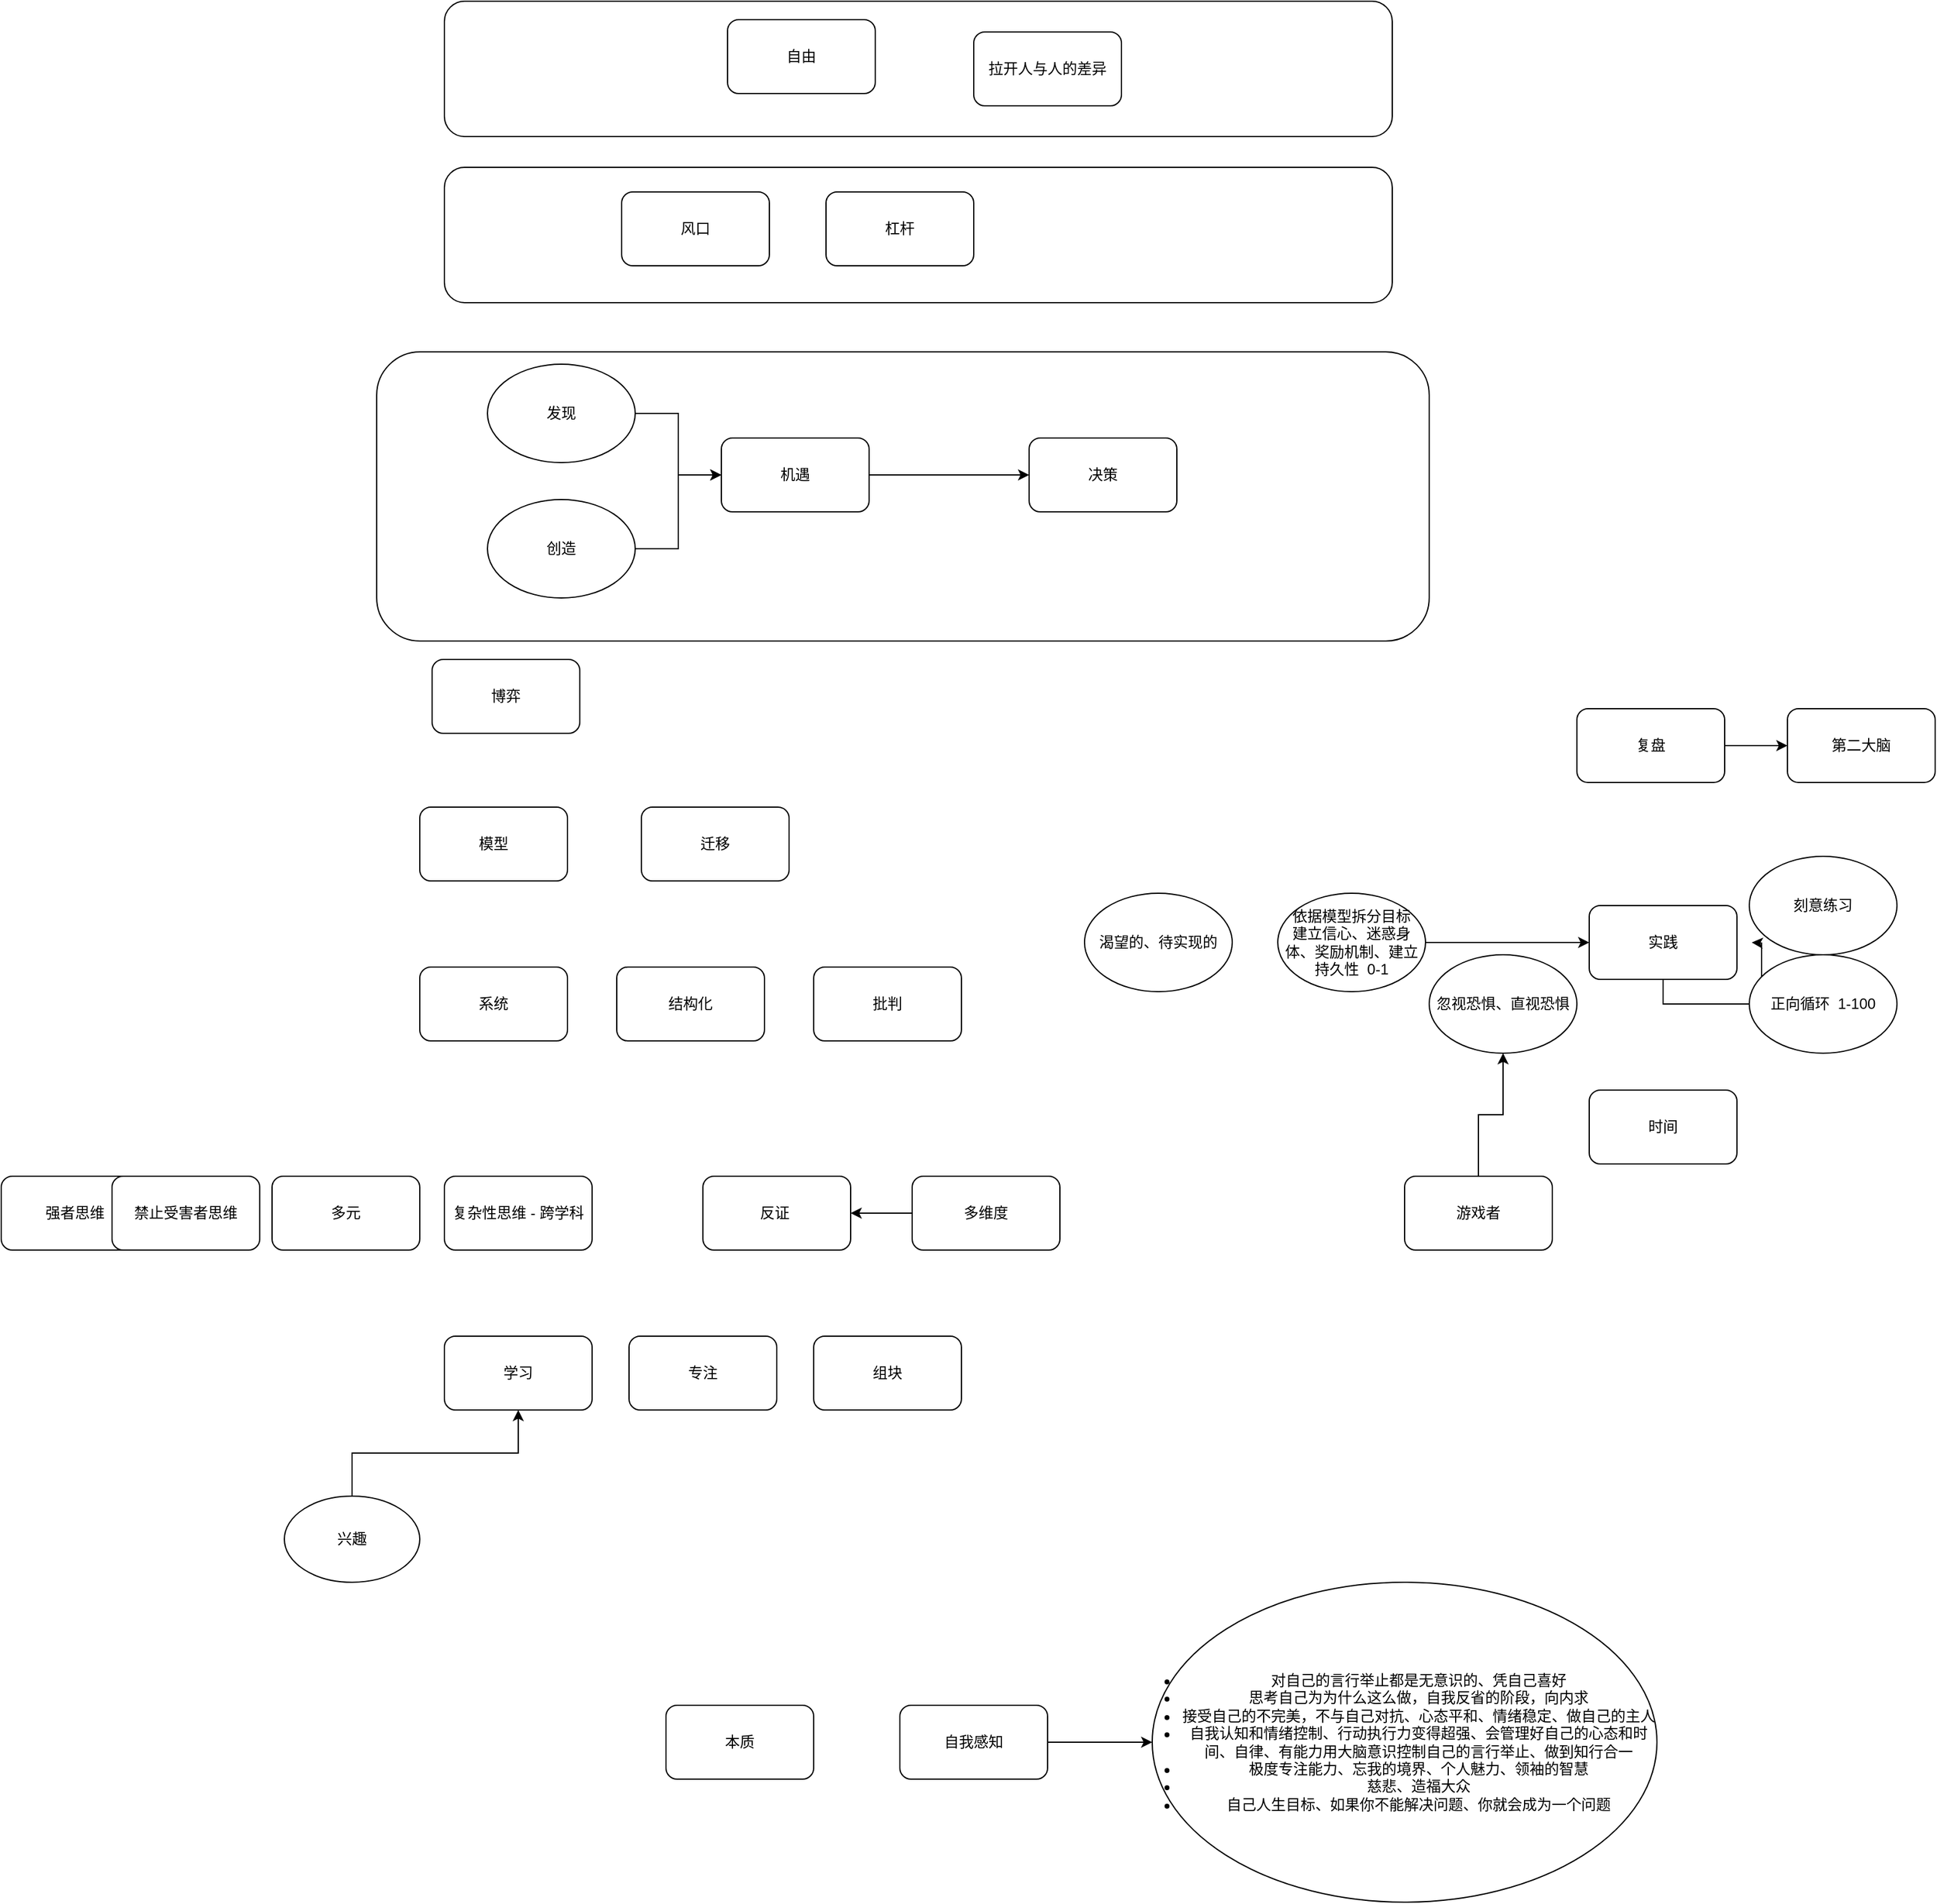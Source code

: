 <mxfile version="21.0.2" type="github">
  <diagram name="第 1 页" id="YvtEZz4fDpHej9pVCONi">
    <mxGraphModel dx="2261" dy="1971" grid="1" gridSize="10" guides="1" tooltips="1" connect="1" arrows="1" fold="1" page="1" pageScale="1" pageWidth="827" pageHeight="1169" math="0" shadow="0">
      <root>
        <mxCell id="0" />
        <mxCell id="1" parent="0" />
        <mxCell id="yrJ8rADurVAFEkHN2O-o-46" value="" style="rounded=1;whiteSpace=wrap;html=1;" vertex="1" parent="1">
          <mxGeometry x="95" y="-240" width="855" height="235" as="geometry" />
        </mxCell>
        <mxCell id="yrJ8rADurVAFEkHN2O-o-45" value="" style="rounded=1;whiteSpace=wrap;html=1;" vertex="1" parent="1">
          <mxGeometry x="150" y="-525" width="770" height="110" as="geometry" />
        </mxCell>
        <mxCell id="yrJ8rADurVAFEkHN2O-o-44" value="" style="rounded=1;whiteSpace=wrap;html=1;" vertex="1" parent="1">
          <mxGeometry x="150" y="-390" width="770" height="110" as="geometry" />
        </mxCell>
        <mxCell id="yrJ8rADurVAFEkHN2O-o-1" value="学习" style="rounded=1;whiteSpace=wrap;html=1;" vertex="1" parent="1">
          <mxGeometry x="150" y="560" width="120" height="60" as="geometry" />
        </mxCell>
        <mxCell id="yrJ8rADurVAFEkHN2O-o-2" value="专注" style="rounded=1;whiteSpace=wrap;html=1;" vertex="1" parent="1">
          <mxGeometry x="300" y="560" width="120" height="60" as="geometry" />
        </mxCell>
        <mxCell id="yrJ8rADurVAFEkHN2O-o-3" value="组块" style="rounded=1;whiteSpace=wrap;html=1;" vertex="1" parent="1">
          <mxGeometry x="450" y="560" width="120" height="60" as="geometry" />
        </mxCell>
        <mxCell id="yrJ8rADurVAFEkHN2O-o-4" value="系统" style="rounded=1;whiteSpace=wrap;html=1;" vertex="1" parent="1">
          <mxGeometry x="130" y="260" width="120" height="60" as="geometry" />
        </mxCell>
        <mxCell id="yrJ8rADurVAFEkHN2O-o-5" value="结构化" style="rounded=1;whiteSpace=wrap;html=1;" vertex="1" parent="1">
          <mxGeometry x="290" y="260" width="120" height="60" as="geometry" />
        </mxCell>
        <mxCell id="yrJ8rADurVAFEkHN2O-o-6" value="复杂性思维 - 跨学科" style="rounded=1;whiteSpace=wrap;html=1;" vertex="1" parent="1">
          <mxGeometry x="150" y="430" width="120" height="60" as="geometry" />
        </mxCell>
        <mxCell id="yrJ8rADurVAFEkHN2O-o-7" value="模型" style="rounded=1;whiteSpace=wrap;html=1;" vertex="1" parent="1">
          <mxGeometry x="130" y="130" width="120" height="60" as="geometry" />
        </mxCell>
        <mxCell id="yrJ8rADurVAFEkHN2O-o-8" value="决策" style="rounded=1;whiteSpace=wrap;html=1;" vertex="1" parent="1">
          <mxGeometry x="625" y="-170" width="120" height="60" as="geometry" />
        </mxCell>
        <mxCell id="yrJ8rADurVAFEkHN2O-o-9" value="风口" style="rounded=1;whiteSpace=wrap;html=1;" vertex="1" parent="1">
          <mxGeometry x="294" y="-370" width="120" height="60" as="geometry" />
        </mxCell>
        <mxCell id="yrJ8rADurVAFEkHN2O-o-10" value="杠杆" style="rounded=1;whiteSpace=wrap;html=1;" vertex="1" parent="1">
          <mxGeometry x="460" y="-370" width="120" height="60" as="geometry" />
        </mxCell>
        <mxCell id="yrJ8rADurVAFEkHN2O-o-11" value="自由" style="rounded=1;whiteSpace=wrap;html=1;" vertex="1" parent="1">
          <mxGeometry x="380" y="-510" width="120" height="60" as="geometry" />
        </mxCell>
        <mxCell id="yrJ8rADurVAFEkHN2O-o-13" style="edgeStyle=orthogonalEdgeStyle;rounded=0;orthogonalLoop=1;jettySize=auto;html=1;exitX=1;exitY=0.5;exitDx=0;exitDy=0;entryX=0;entryY=0.5;entryDx=0;entryDy=0;" edge="1" parent="1" source="yrJ8rADurVAFEkHN2O-o-12" target="yrJ8rADurVAFEkHN2O-o-8">
          <mxGeometry relative="1" as="geometry" />
        </mxCell>
        <mxCell id="yrJ8rADurVAFEkHN2O-o-12" value="机遇" style="rounded=1;whiteSpace=wrap;html=1;" vertex="1" parent="1">
          <mxGeometry x="375" y="-170" width="120" height="60" as="geometry" />
        </mxCell>
        <mxCell id="yrJ8rADurVAFEkHN2O-o-16" style="edgeStyle=orthogonalEdgeStyle;rounded=0;orthogonalLoop=1;jettySize=auto;html=1;exitX=1;exitY=0.5;exitDx=0;exitDy=0;" edge="1" parent="1" source="yrJ8rADurVAFEkHN2O-o-14" target="yrJ8rADurVAFEkHN2O-o-12">
          <mxGeometry relative="1" as="geometry" />
        </mxCell>
        <mxCell id="yrJ8rADurVAFEkHN2O-o-14" value="发现" style="ellipse;whiteSpace=wrap;html=1;" vertex="1" parent="1">
          <mxGeometry x="185" y="-230" width="120" height="80" as="geometry" />
        </mxCell>
        <mxCell id="yrJ8rADurVAFEkHN2O-o-17" value="" style="edgeStyle=orthogonalEdgeStyle;rounded=0;orthogonalLoop=1;jettySize=auto;html=1;" edge="1" parent="1" source="yrJ8rADurVAFEkHN2O-o-15" target="yrJ8rADurVAFEkHN2O-o-12">
          <mxGeometry relative="1" as="geometry" />
        </mxCell>
        <mxCell id="yrJ8rADurVAFEkHN2O-o-15" value="创造" style="ellipse;whiteSpace=wrap;html=1;" vertex="1" parent="1">
          <mxGeometry x="185" y="-120" width="120" height="80" as="geometry" />
        </mxCell>
        <mxCell id="yrJ8rADurVAFEkHN2O-o-19" value="迁移" style="rounded=1;whiteSpace=wrap;html=1;" vertex="1" parent="1">
          <mxGeometry x="310" y="130" width="120" height="60" as="geometry" />
        </mxCell>
        <mxCell id="yrJ8rADurVAFEkHN2O-o-37" style="edgeStyle=orthogonalEdgeStyle;rounded=0;orthogonalLoop=1;jettySize=auto;html=1;exitX=0.5;exitY=1;exitDx=0;exitDy=0;" edge="1" parent="1" source="yrJ8rADurVAFEkHN2O-o-20">
          <mxGeometry relative="1" as="geometry">
            <mxPoint x="1212" y="240" as="targetPoint" />
          </mxGeometry>
        </mxCell>
        <mxCell id="yrJ8rADurVAFEkHN2O-o-20" value="实践" style="rounded=1;whiteSpace=wrap;html=1;" vertex="1" parent="1">
          <mxGeometry x="1080" y="210" width="120" height="60" as="geometry" />
        </mxCell>
        <mxCell id="yrJ8rADurVAFEkHN2O-o-42" style="edgeStyle=orthogonalEdgeStyle;rounded=0;orthogonalLoop=1;jettySize=auto;html=1;exitX=1;exitY=0.5;exitDx=0;exitDy=0;" edge="1" parent="1" source="yrJ8rADurVAFEkHN2O-o-21" target="yrJ8rADurVAFEkHN2O-o-41">
          <mxGeometry relative="1" as="geometry" />
        </mxCell>
        <mxCell id="yrJ8rADurVAFEkHN2O-o-21" value="复盘" style="rounded=1;whiteSpace=wrap;html=1;" vertex="1" parent="1">
          <mxGeometry x="1070" y="50" width="120" height="60" as="geometry" />
        </mxCell>
        <mxCell id="yrJ8rADurVAFEkHN2O-o-23" style="edgeStyle=orthogonalEdgeStyle;rounded=0;orthogonalLoop=1;jettySize=auto;html=1;exitX=0.5;exitY=0;exitDx=0;exitDy=0;" edge="1" parent="1" source="yrJ8rADurVAFEkHN2O-o-22" target="yrJ8rADurVAFEkHN2O-o-1">
          <mxGeometry relative="1" as="geometry" />
        </mxCell>
        <mxCell id="yrJ8rADurVAFEkHN2O-o-22" value="兴趣" style="ellipse;whiteSpace=wrap;html=1;" vertex="1" parent="1">
          <mxGeometry x="20" y="690" width="110" height="70" as="geometry" />
        </mxCell>
        <mxCell id="yrJ8rADurVAFEkHN2O-o-24" value="时间" style="rounded=1;whiteSpace=wrap;html=1;" vertex="1" parent="1">
          <mxGeometry x="1080" y="360" width="120" height="60" as="geometry" />
        </mxCell>
        <mxCell id="yrJ8rADurVAFEkHN2O-o-26" value="本质" style="rounded=1;whiteSpace=wrap;html=1;" vertex="1" parent="1">
          <mxGeometry x="330" y="860" width="120" height="60" as="geometry" />
        </mxCell>
        <mxCell id="yrJ8rADurVAFEkHN2O-o-27" value="反证&amp;nbsp;" style="rounded=1;whiteSpace=wrap;html=1;" vertex="1" parent="1">
          <mxGeometry x="360" y="430" width="120" height="60" as="geometry" />
        </mxCell>
        <mxCell id="yrJ8rADurVAFEkHN2O-o-29" style="edgeStyle=orthogonalEdgeStyle;rounded=0;orthogonalLoop=1;jettySize=auto;html=1;exitX=0;exitY=0.5;exitDx=0;exitDy=0;" edge="1" parent="1" source="yrJ8rADurVAFEkHN2O-o-28" target="yrJ8rADurVAFEkHN2O-o-27">
          <mxGeometry relative="1" as="geometry" />
        </mxCell>
        <mxCell id="yrJ8rADurVAFEkHN2O-o-28" value="多维度" style="rounded=1;whiteSpace=wrap;html=1;" vertex="1" parent="1">
          <mxGeometry x="530" y="430" width="120" height="60" as="geometry" />
        </mxCell>
        <mxCell id="yrJ8rADurVAFEkHN2O-o-30" value="博弈" style="rounded=1;whiteSpace=wrap;html=1;" vertex="1" parent="1">
          <mxGeometry x="140" y="10" width="120" height="60" as="geometry" />
        </mxCell>
        <mxCell id="yrJ8rADurVAFEkHN2O-o-31" value="拉开人与人的差异" style="rounded=1;whiteSpace=wrap;html=1;" vertex="1" parent="1">
          <mxGeometry x="580" y="-500" width="120" height="60" as="geometry" />
        </mxCell>
        <mxCell id="yrJ8rADurVAFEkHN2O-o-34" style="edgeStyle=orthogonalEdgeStyle;rounded=0;orthogonalLoop=1;jettySize=auto;html=1;exitX=1;exitY=0.5;exitDx=0;exitDy=0;" edge="1" parent="1" source="yrJ8rADurVAFEkHN2O-o-32" target="yrJ8rADurVAFEkHN2O-o-33">
          <mxGeometry relative="1" as="geometry" />
        </mxCell>
        <mxCell id="yrJ8rADurVAFEkHN2O-o-32" value="自我感知" style="rounded=1;whiteSpace=wrap;html=1;" vertex="1" parent="1">
          <mxGeometry x="520" y="860" width="120" height="60" as="geometry" />
        </mxCell>
        <mxCell id="yrJ8rADurVAFEkHN2O-o-33" value="&lt;div class=&quot;lake-content&quot;&gt;&lt;ul style=&quot;margin: 0; padding-left: 23px&quot; class=&quot;ne-ul&quot;&gt;&lt;li id=&quot;uc30e6d70&quot;&gt;对自己的言行举止都是无意识的、凭自己喜好&lt;/li&gt;&lt;li id=&quot;uc17edd8b&quot;&gt;&lt;span class=&quot;ne-text&quot;&gt;思考自己为为什么这么做，自我反省的阶段，向内求&lt;/span&gt;&lt;/li&gt;&lt;li id=&quot;u63547b23&quot;&gt;&lt;span class=&quot;ne-text&quot;&gt;接受自己的不完美，不与自己对抗、心态平和、情绪稳定、做自己的主人&lt;/span&gt;&lt;/li&gt;&lt;li id=&quot;u4344cce0&quot;&gt;&lt;span class=&quot;ne-text&quot;&gt;自我认知和情绪控制、行动执行力变得超强、会管理好自己的心态和时间、自律、有能力用大脑意识控制自己的言行举止、做到知行合一&lt;/span&gt;&lt;/li&gt;&lt;li id=&quot;ubfca6bf3&quot;&gt;&lt;span class=&quot;ne-text&quot;&gt;极度专注能力、忘我的境界、个人魅力、领袖的智慧&lt;/span&gt;&lt;/li&gt;&lt;li id=&quot;ucda49014&quot;&gt;&lt;span class=&quot;ne-text&quot;&gt;慈悲、造福大众&lt;/span&gt;&lt;/li&gt;&lt;li id=&quot;uc3cded7e&quot;&gt;&lt;span class=&quot;ne-text&quot;&gt;自己人生目标、如果你不能解决问题、你就会成为一个问题&lt;/span&gt;&lt;/li&gt;&lt;/ul&gt;&lt;/div&gt;" style="ellipse;whiteSpace=wrap;html=1;" vertex="1" parent="1">
          <mxGeometry x="725" y="760" width="410" height="260" as="geometry" />
        </mxCell>
        <mxCell id="yrJ8rADurVAFEkHN2O-o-36" style="edgeStyle=orthogonalEdgeStyle;rounded=0;orthogonalLoop=1;jettySize=auto;html=1;exitX=1;exitY=0.5;exitDx=0;exitDy=0;entryX=0;entryY=0.5;entryDx=0;entryDy=0;" edge="1" parent="1" source="yrJ8rADurVAFEkHN2O-o-35" target="yrJ8rADurVAFEkHN2O-o-20">
          <mxGeometry relative="1" as="geometry" />
        </mxCell>
        <mxCell id="yrJ8rADurVAFEkHN2O-o-35" value="依据模型拆分目标&lt;br&gt;建立信心、迷惑身体、奖励机制、建立持久性&amp;nbsp; 0-1" style="ellipse;whiteSpace=wrap;html=1;" vertex="1" parent="1">
          <mxGeometry x="827" y="200" width="120" height="80" as="geometry" />
        </mxCell>
        <mxCell id="yrJ8rADurVAFEkHN2O-o-38" value="正向循环&amp;nbsp; 1-100" style="ellipse;whiteSpace=wrap;html=1;" vertex="1" parent="1">
          <mxGeometry x="1210" y="250" width="120" height="80" as="geometry" />
        </mxCell>
        <mxCell id="yrJ8rADurVAFEkHN2O-o-39" value="忽视恐惧、直视恐惧" style="ellipse;whiteSpace=wrap;html=1;" vertex="1" parent="1">
          <mxGeometry x="950" y="250" width="120" height="80" as="geometry" />
        </mxCell>
        <mxCell id="yrJ8rADurVAFEkHN2O-o-41" value="第二大脑" style="rounded=1;whiteSpace=wrap;html=1;" vertex="1" parent="1">
          <mxGeometry x="1241" y="50" width="120" height="60" as="geometry" />
        </mxCell>
        <mxCell id="yrJ8rADurVAFEkHN2O-o-47" value="渴望的、待实现的" style="ellipse;whiteSpace=wrap;html=1;" vertex="1" parent="1">
          <mxGeometry x="670" y="200" width="120" height="80" as="geometry" />
        </mxCell>
        <mxCell id="yrJ8rADurVAFEkHN2O-o-48" value="多元" style="rounded=1;whiteSpace=wrap;html=1;" vertex="1" parent="1">
          <mxGeometry x="10" y="430" width="120" height="60" as="geometry" />
        </mxCell>
        <mxCell id="yrJ8rADurVAFEkHN2O-o-49" value="批判" style="rounded=1;whiteSpace=wrap;html=1;" vertex="1" parent="1">
          <mxGeometry x="450" y="260" width="120" height="60" as="geometry" />
        </mxCell>
        <mxCell id="yrJ8rADurVAFEkHN2O-o-50" value="刻意练习" style="ellipse;whiteSpace=wrap;html=1;" vertex="1" parent="1">
          <mxGeometry x="1210" y="170" width="120" height="80" as="geometry" />
        </mxCell>
        <mxCell id="yrJ8rADurVAFEkHN2O-o-51" value="强者思维" style="rounded=1;whiteSpace=wrap;html=1;" vertex="1" parent="1">
          <mxGeometry x="-210" y="430" width="120" height="60" as="geometry" />
        </mxCell>
        <mxCell id="yrJ8rADurVAFEkHN2O-o-53" style="edgeStyle=orthogonalEdgeStyle;rounded=0;orthogonalLoop=1;jettySize=auto;html=1;exitX=0.5;exitY=0;exitDx=0;exitDy=0;entryX=0.5;entryY=1;entryDx=0;entryDy=0;" edge="1" parent="1" source="yrJ8rADurVAFEkHN2O-o-52" target="yrJ8rADurVAFEkHN2O-o-39">
          <mxGeometry relative="1" as="geometry" />
        </mxCell>
        <mxCell id="yrJ8rADurVAFEkHN2O-o-52" value="游戏者" style="rounded=1;whiteSpace=wrap;html=1;" vertex="1" parent="1">
          <mxGeometry x="930" y="430" width="120" height="60" as="geometry" />
        </mxCell>
        <mxCell id="yrJ8rADurVAFEkHN2O-o-54" value="禁止受害者思维" style="rounded=1;whiteSpace=wrap;html=1;" vertex="1" parent="1">
          <mxGeometry x="-120" y="430" width="120" height="60" as="geometry" />
        </mxCell>
      </root>
    </mxGraphModel>
  </diagram>
</mxfile>
